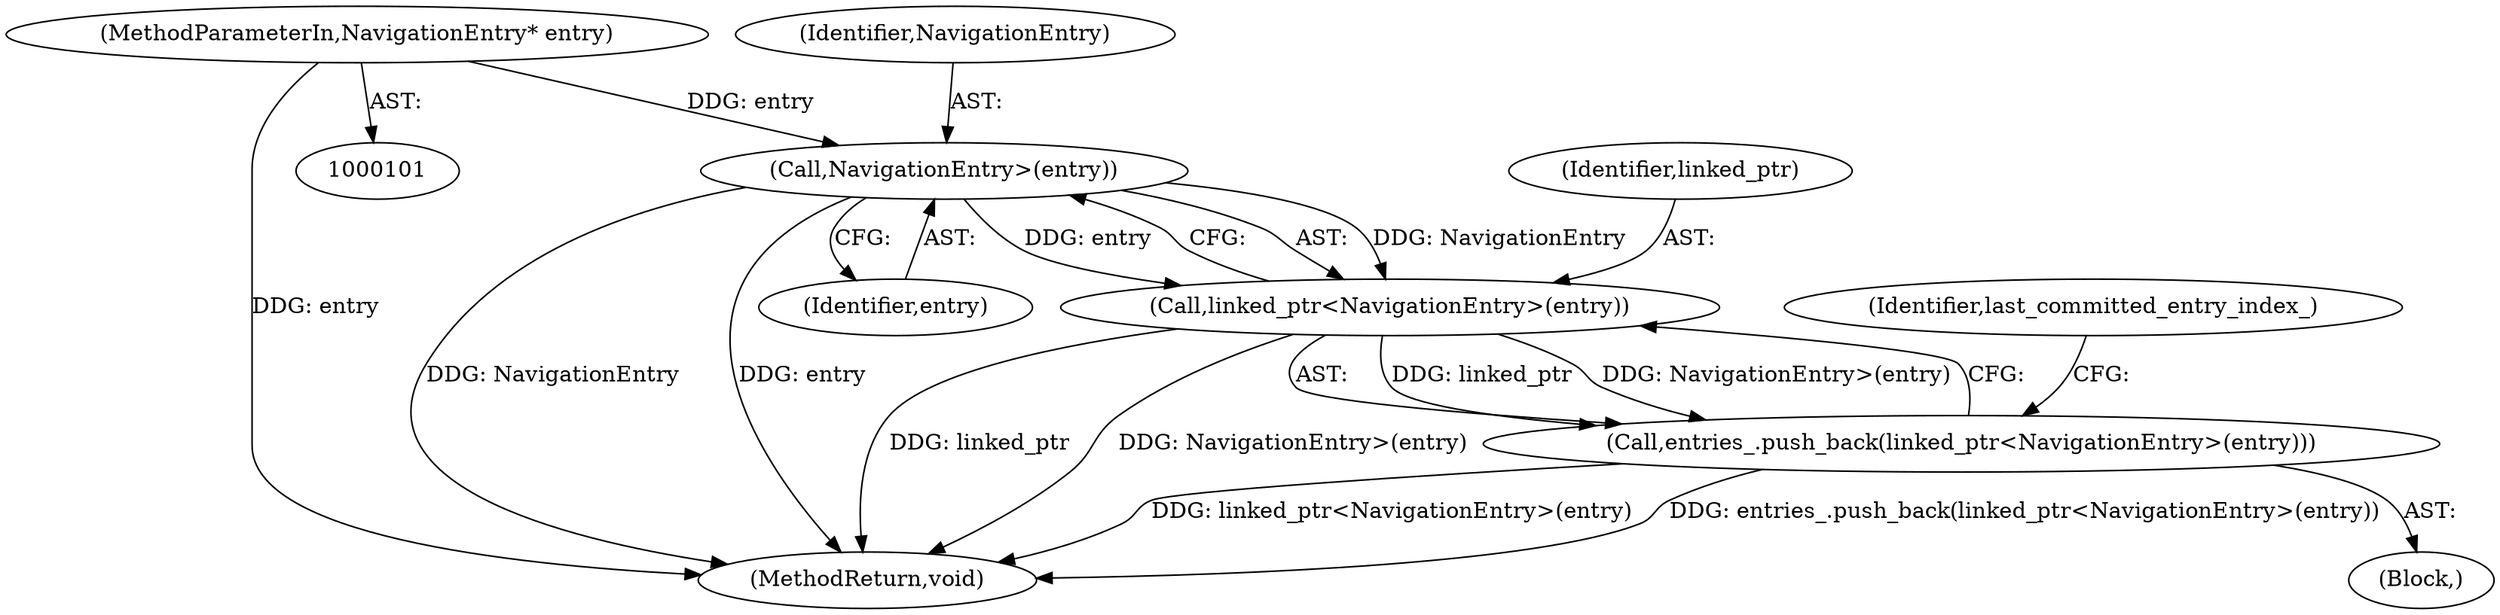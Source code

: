 digraph "0_Chrome_6a13a6c2fbae0b3269743e6a141fdfe0d9ec9793_5@pointer" {
"1000180" [label="(Call,NavigationEntry>(entry))"];
"1000102" [label="(MethodParameterIn,NavigationEntry* entry)"];
"1000178" [label="(Call,linked_ptr<NavigationEntry>(entry))"];
"1000177" [label="(Call,entries_.push_back(linked_ptr<NavigationEntry>(entry)))"];
"1000180" [label="(Call,NavigationEntry>(entry))"];
"1000181" [label="(Identifier,NavigationEntry)"];
"1000179" [label="(Identifier,linked_ptr)"];
"1000177" [label="(Call,entries_.push_back(linked_ptr<NavigationEntry>(entry)))"];
"1000104" [label="(Block,)"];
"1000184" [label="(Identifier,last_committed_entry_index_)"];
"1000192" [label="(MethodReturn,void)"];
"1000102" [label="(MethodParameterIn,NavigationEntry* entry)"];
"1000182" [label="(Identifier,entry)"];
"1000178" [label="(Call,linked_ptr<NavigationEntry>(entry))"];
"1000180" -> "1000178"  [label="AST: "];
"1000180" -> "1000182"  [label="CFG: "];
"1000181" -> "1000180"  [label="AST: "];
"1000182" -> "1000180"  [label="AST: "];
"1000178" -> "1000180"  [label="CFG: "];
"1000180" -> "1000192"  [label="DDG: NavigationEntry"];
"1000180" -> "1000192"  [label="DDG: entry"];
"1000180" -> "1000178"  [label="DDG: NavigationEntry"];
"1000180" -> "1000178"  [label="DDG: entry"];
"1000102" -> "1000180"  [label="DDG: entry"];
"1000102" -> "1000101"  [label="AST: "];
"1000102" -> "1000192"  [label="DDG: entry"];
"1000178" -> "1000177"  [label="AST: "];
"1000179" -> "1000178"  [label="AST: "];
"1000177" -> "1000178"  [label="CFG: "];
"1000178" -> "1000192"  [label="DDG: linked_ptr"];
"1000178" -> "1000192"  [label="DDG: NavigationEntry>(entry)"];
"1000178" -> "1000177"  [label="DDG: linked_ptr"];
"1000178" -> "1000177"  [label="DDG: NavigationEntry>(entry)"];
"1000177" -> "1000104"  [label="AST: "];
"1000184" -> "1000177"  [label="CFG: "];
"1000177" -> "1000192"  [label="DDG: entries_.push_back(linked_ptr<NavigationEntry>(entry))"];
"1000177" -> "1000192"  [label="DDG: linked_ptr<NavigationEntry>(entry)"];
}
